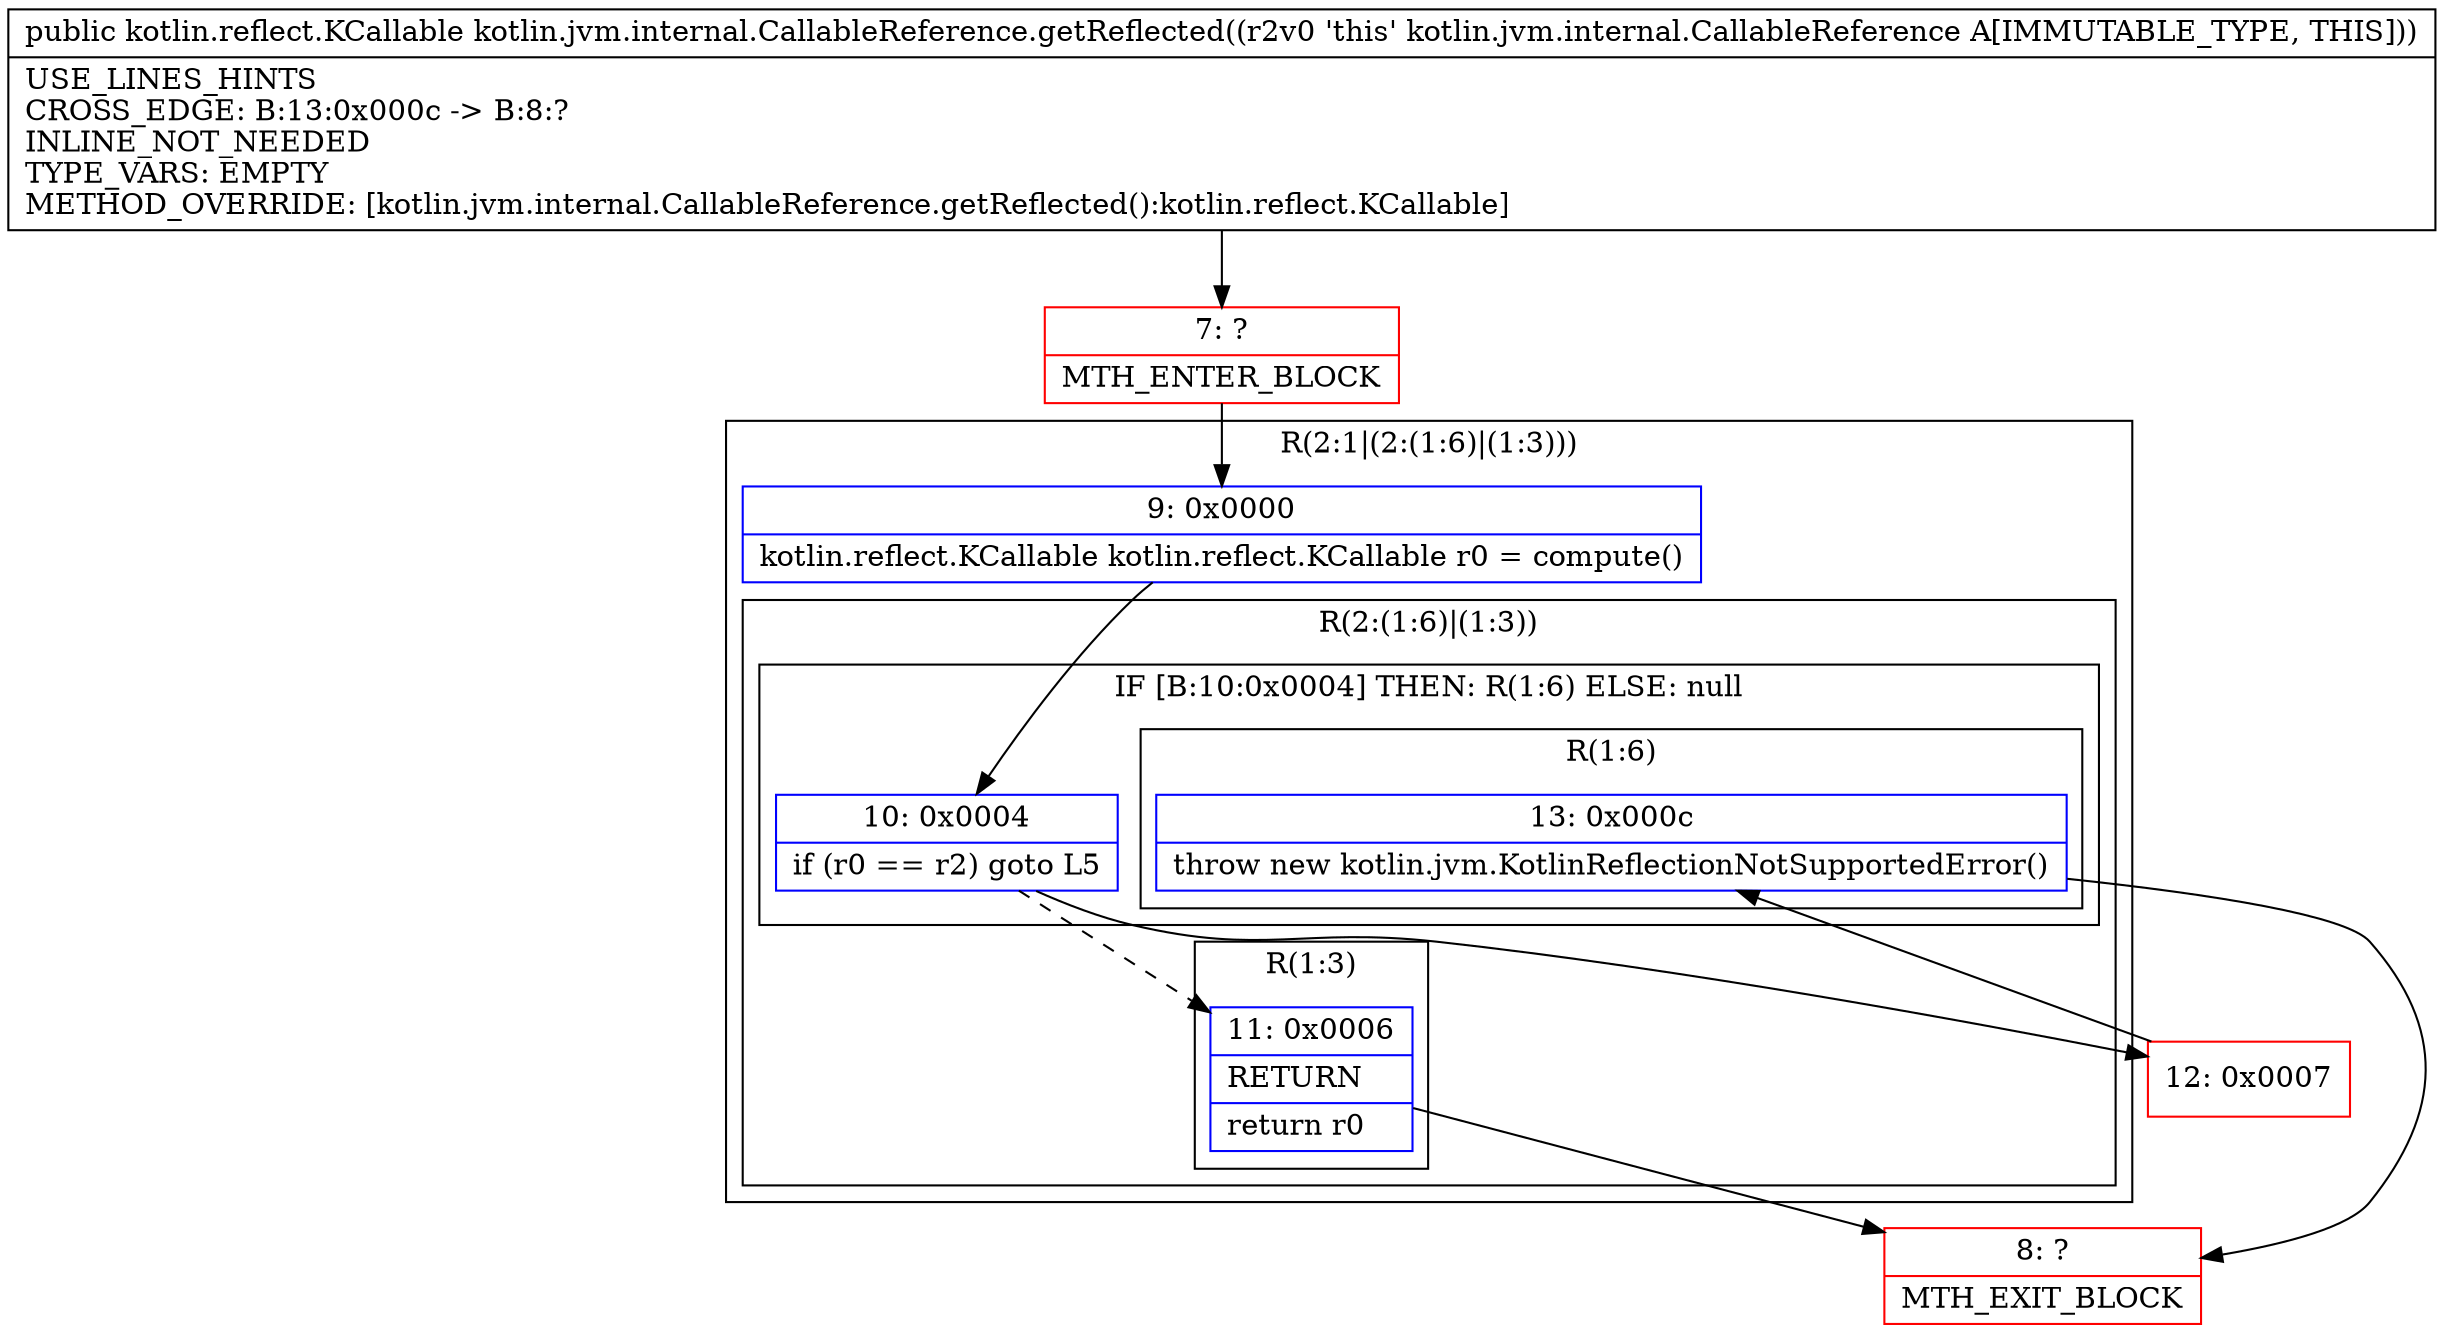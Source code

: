 digraph "CFG forkotlin.jvm.internal.CallableReference.getReflected()Lkotlin\/reflect\/KCallable;" {
subgraph cluster_Region_1577814516 {
label = "R(2:1|(2:(1:6)|(1:3)))";
node [shape=record,color=blue];
Node_9 [shape=record,label="{9\:\ 0x0000|kotlin.reflect.KCallable kotlin.reflect.KCallable r0 = compute()\l}"];
subgraph cluster_Region_423451585 {
label = "R(2:(1:6)|(1:3))";
node [shape=record,color=blue];
subgraph cluster_IfRegion_727572602 {
label = "IF [B:10:0x0004] THEN: R(1:6) ELSE: null";
node [shape=record,color=blue];
Node_10 [shape=record,label="{10\:\ 0x0004|if (r0 == r2) goto L5\l}"];
subgraph cluster_Region_927582744 {
label = "R(1:6)";
node [shape=record,color=blue];
Node_13 [shape=record,label="{13\:\ 0x000c|throw new kotlin.jvm.KotlinReflectionNotSupportedError()\l}"];
}
}
subgraph cluster_Region_355114238 {
label = "R(1:3)";
node [shape=record,color=blue];
Node_11 [shape=record,label="{11\:\ 0x0006|RETURN\l|return r0\l}"];
}
}
}
Node_7 [shape=record,color=red,label="{7\:\ ?|MTH_ENTER_BLOCK\l}"];
Node_8 [shape=record,color=red,label="{8\:\ ?|MTH_EXIT_BLOCK\l}"];
Node_12 [shape=record,color=red,label="{12\:\ 0x0007}"];
MethodNode[shape=record,label="{public kotlin.reflect.KCallable kotlin.jvm.internal.CallableReference.getReflected((r2v0 'this' kotlin.jvm.internal.CallableReference A[IMMUTABLE_TYPE, THIS]))  | USE_LINES_HINTS\lCROSS_EDGE: B:13:0x000c \-\> B:8:?\lINLINE_NOT_NEEDED\lTYPE_VARS: EMPTY\lMETHOD_OVERRIDE: [kotlin.jvm.internal.CallableReference.getReflected():kotlin.reflect.KCallable]\l}"];
MethodNode -> Node_7;Node_9 -> Node_10;
Node_10 -> Node_11[style=dashed];
Node_10 -> Node_12;
Node_13 -> Node_8;
Node_11 -> Node_8;
Node_7 -> Node_9;
Node_12 -> Node_13;
}

